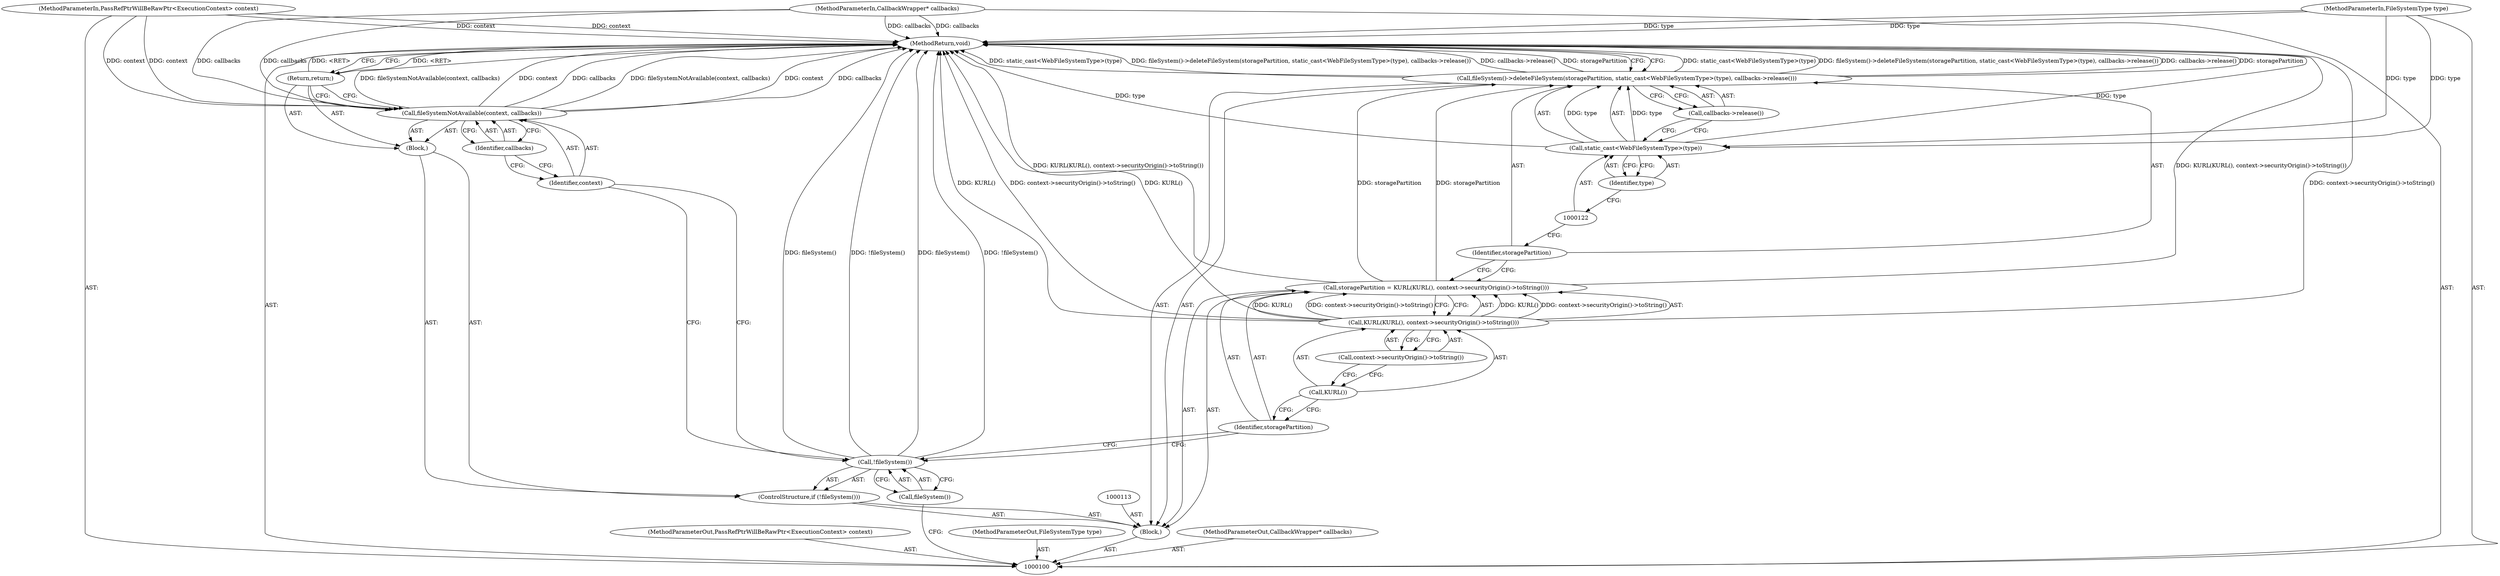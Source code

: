 digraph "0_Chrome_02c8303512ebed345011f7b545e2f418799be2f0_12" {
"1000125" [label="(MethodReturn,void)"];
"1000116" [label="(Call,KURL(KURL(), context->securityOrigin()->toString()))"];
"1000117" [label="(Call,KURL())"];
"1000118" [label="(Call,context->securityOrigin()->toString())"];
"1000114" [label="(Call,storagePartition = KURL(KURL(), context->securityOrigin()->toString()))"];
"1000115" [label="(Identifier,storagePartition)"];
"1000120" [label="(Identifier,storagePartition)"];
"1000119" [label="(Call,fileSystem()->deleteFileSystem(storagePartition, static_cast<WebFileSystemType>(type), callbacks->release()))"];
"1000121" [label="(Call,static_cast<WebFileSystemType>(type))"];
"1000123" [label="(Identifier,type)"];
"1000124" [label="(Call,callbacks->release())"];
"1000101" [label="(MethodParameterIn,PassRefPtrWillBeRawPtr<ExecutionContext> context)"];
"1000169" [label="(MethodParameterOut,PassRefPtrWillBeRawPtr<ExecutionContext> context)"];
"1000102" [label="(MethodParameterIn,FileSystemType type)"];
"1000170" [label="(MethodParameterOut,FileSystemType type)"];
"1000103" [label="(MethodParameterIn,CallbackWrapper* callbacks)"];
"1000171" [label="(MethodParameterOut,CallbackWrapper* callbacks)"];
"1000104" [label="(Block,)"];
"1000107" [label="(Call,fileSystem())"];
"1000108" [label="(Block,)"];
"1000105" [label="(ControlStructure,if (!fileSystem()))"];
"1000106" [label="(Call,!fileSystem())"];
"1000110" [label="(Identifier,context)"];
"1000111" [label="(Identifier,callbacks)"];
"1000109" [label="(Call,fileSystemNotAvailable(context, callbacks))"];
"1000112" [label="(Return,return;)"];
"1000125" -> "1000100"  [label="AST: "];
"1000125" -> "1000112"  [label="CFG: "];
"1000125" -> "1000119"  [label="CFG: "];
"1000112" -> "1000125"  [label="DDG: <RET>"];
"1000116" -> "1000125"  [label="DDG: KURL()"];
"1000116" -> "1000125"  [label="DDG: context->securityOrigin()->toString()"];
"1000106" -> "1000125"  [label="DDG: fileSystem()"];
"1000106" -> "1000125"  [label="DDG: !fileSystem()"];
"1000121" -> "1000125"  [label="DDG: type"];
"1000103" -> "1000125"  [label="DDG: callbacks"];
"1000119" -> "1000125"  [label="DDG: static_cast<WebFileSystemType>(type)"];
"1000119" -> "1000125"  [label="DDG: fileSystem()->deleteFileSystem(storagePartition, static_cast<WebFileSystemType>(type), callbacks->release())"];
"1000119" -> "1000125"  [label="DDG: callbacks->release()"];
"1000119" -> "1000125"  [label="DDG: storagePartition"];
"1000102" -> "1000125"  [label="DDG: type"];
"1000101" -> "1000125"  [label="DDG: context"];
"1000109" -> "1000125"  [label="DDG: context"];
"1000109" -> "1000125"  [label="DDG: callbacks"];
"1000109" -> "1000125"  [label="DDG: fileSystemNotAvailable(context, callbacks)"];
"1000114" -> "1000125"  [label="DDG: KURL(KURL(), context->securityOrigin()->toString())"];
"1000116" -> "1000114"  [label="AST: "];
"1000116" -> "1000118"  [label="CFG: "];
"1000117" -> "1000116"  [label="AST: "];
"1000118" -> "1000116"  [label="AST: "];
"1000114" -> "1000116"  [label="CFG: "];
"1000116" -> "1000125"  [label="DDG: KURL()"];
"1000116" -> "1000125"  [label="DDG: context->securityOrigin()->toString()"];
"1000116" -> "1000114"  [label="DDG: KURL()"];
"1000116" -> "1000114"  [label="DDG: context->securityOrigin()->toString()"];
"1000117" -> "1000116"  [label="AST: "];
"1000117" -> "1000115"  [label="CFG: "];
"1000118" -> "1000117"  [label="CFG: "];
"1000118" -> "1000116"  [label="AST: "];
"1000118" -> "1000117"  [label="CFG: "];
"1000116" -> "1000118"  [label="CFG: "];
"1000114" -> "1000104"  [label="AST: "];
"1000114" -> "1000116"  [label="CFG: "];
"1000115" -> "1000114"  [label="AST: "];
"1000116" -> "1000114"  [label="AST: "];
"1000120" -> "1000114"  [label="CFG: "];
"1000114" -> "1000125"  [label="DDG: KURL(KURL(), context->securityOrigin()->toString())"];
"1000116" -> "1000114"  [label="DDG: KURL()"];
"1000116" -> "1000114"  [label="DDG: context->securityOrigin()->toString()"];
"1000114" -> "1000119"  [label="DDG: storagePartition"];
"1000115" -> "1000114"  [label="AST: "];
"1000115" -> "1000106"  [label="CFG: "];
"1000117" -> "1000115"  [label="CFG: "];
"1000120" -> "1000119"  [label="AST: "];
"1000120" -> "1000114"  [label="CFG: "];
"1000122" -> "1000120"  [label="CFG: "];
"1000119" -> "1000104"  [label="AST: "];
"1000119" -> "1000124"  [label="CFG: "];
"1000120" -> "1000119"  [label="AST: "];
"1000121" -> "1000119"  [label="AST: "];
"1000124" -> "1000119"  [label="AST: "];
"1000125" -> "1000119"  [label="CFG: "];
"1000119" -> "1000125"  [label="DDG: static_cast<WebFileSystemType>(type)"];
"1000119" -> "1000125"  [label="DDG: fileSystem()->deleteFileSystem(storagePartition, static_cast<WebFileSystemType>(type), callbacks->release())"];
"1000119" -> "1000125"  [label="DDG: callbacks->release()"];
"1000119" -> "1000125"  [label="DDG: storagePartition"];
"1000114" -> "1000119"  [label="DDG: storagePartition"];
"1000121" -> "1000119"  [label="DDG: type"];
"1000121" -> "1000119"  [label="AST: "];
"1000121" -> "1000123"  [label="CFG: "];
"1000122" -> "1000121"  [label="AST: "];
"1000123" -> "1000121"  [label="AST: "];
"1000124" -> "1000121"  [label="CFG: "];
"1000121" -> "1000125"  [label="DDG: type"];
"1000121" -> "1000119"  [label="DDG: type"];
"1000102" -> "1000121"  [label="DDG: type"];
"1000123" -> "1000121"  [label="AST: "];
"1000123" -> "1000122"  [label="CFG: "];
"1000121" -> "1000123"  [label="CFG: "];
"1000124" -> "1000119"  [label="AST: "];
"1000124" -> "1000121"  [label="CFG: "];
"1000119" -> "1000124"  [label="CFG: "];
"1000101" -> "1000100"  [label="AST: "];
"1000101" -> "1000125"  [label="DDG: context"];
"1000101" -> "1000109"  [label="DDG: context"];
"1000169" -> "1000100"  [label="AST: "];
"1000102" -> "1000100"  [label="AST: "];
"1000102" -> "1000125"  [label="DDG: type"];
"1000102" -> "1000121"  [label="DDG: type"];
"1000170" -> "1000100"  [label="AST: "];
"1000103" -> "1000100"  [label="AST: "];
"1000103" -> "1000125"  [label="DDG: callbacks"];
"1000103" -> "1000109"  [label="DDG: callbacks"];
"1000171" -> "1000100"  [label="AST: "];
"1000104" -> "1000100"  [label="AST: "];
"1000105" -> "1000104"  [label="AST: "];
"1000113" -> "1000104"  [label="AST: "];
"1000114" -> "1000104"  [label="AST: "];
"1000119" -> "1000104"  [label="AST: "];
"1000107" -> "1000106"  [label="AST: "];
"1000107" -> "1000100"  [label="CFG: "];
"1000106" -> "1000107"  [label="CFG: "];
"1000108" -> "1000105"  [label="AST: "];
"1000109" -> "1000108"  [label="AST: "];
"1000112" -> "1000108"  [label="AST: "];
"1000105" -> "1000104"  [label="AST: "];
"1000106" -> "1000105"  [label="AST: "];
"1000108" -> "1000105"  [label="AST: "];
"1000106" -> "1000105"  [label="AST: "];
"1000106" -> "1000107"  [label="CFG: "];
"1000107" -> "1000106"  [label="AST: "];
"1000110" -> "1000106"  [label="CFG: "];
"1000115" -> "1000106"  [label="CFG: "];
"1000106" -> "1000125"  [label="DDG: fileSystem()"];
"1000106" -> "1000125"  [label="DDG: !fileSystem()"];
"1000110" -> "1000109"  [label="AST: "];
"1000110" -> "1000106"  [label="CFG: "];
"1000111" -> "1000110"  [label="CFG: "];
"1000111" -> "1000109"  [label="AST: "];
"1000111" -> "1000110"  [label="CFG: "];
"1000109" -> "1000111"  [label="CFG: "];
"1000109" -> "1000108"  [label="AST: "];
"1000109" -> "1000111"  [label="CFG: "];
"1000110" -> "1000109"  [label="AST: "];
"1000111" -> "1000109"  [label="AST: "];
"1000112" -> "1000109"  [label="CFG: "];
"1000109" -> "1000125"  [label="DDG: context"];
"1000109" -> "1000125"  [label="DDG: callbacks"];
"1000109" -> "1000125"  [label="DDG: fileSystemNotAvailable(context, callbacks)"];
"1000101" -> "1000109"  [label="DDG: context"];
"1000103" -> "1000109"  [label="DDG: callbacks"];
"1000112" -> "1000108"  [label="AST: "];
"1000112" -> "1000109"  [label="CFG: "];
"1000125" -> "1000112"  [label="CFG: "];
"1000112" -> "1000125"  [label="DDG: <RET>"];
}
